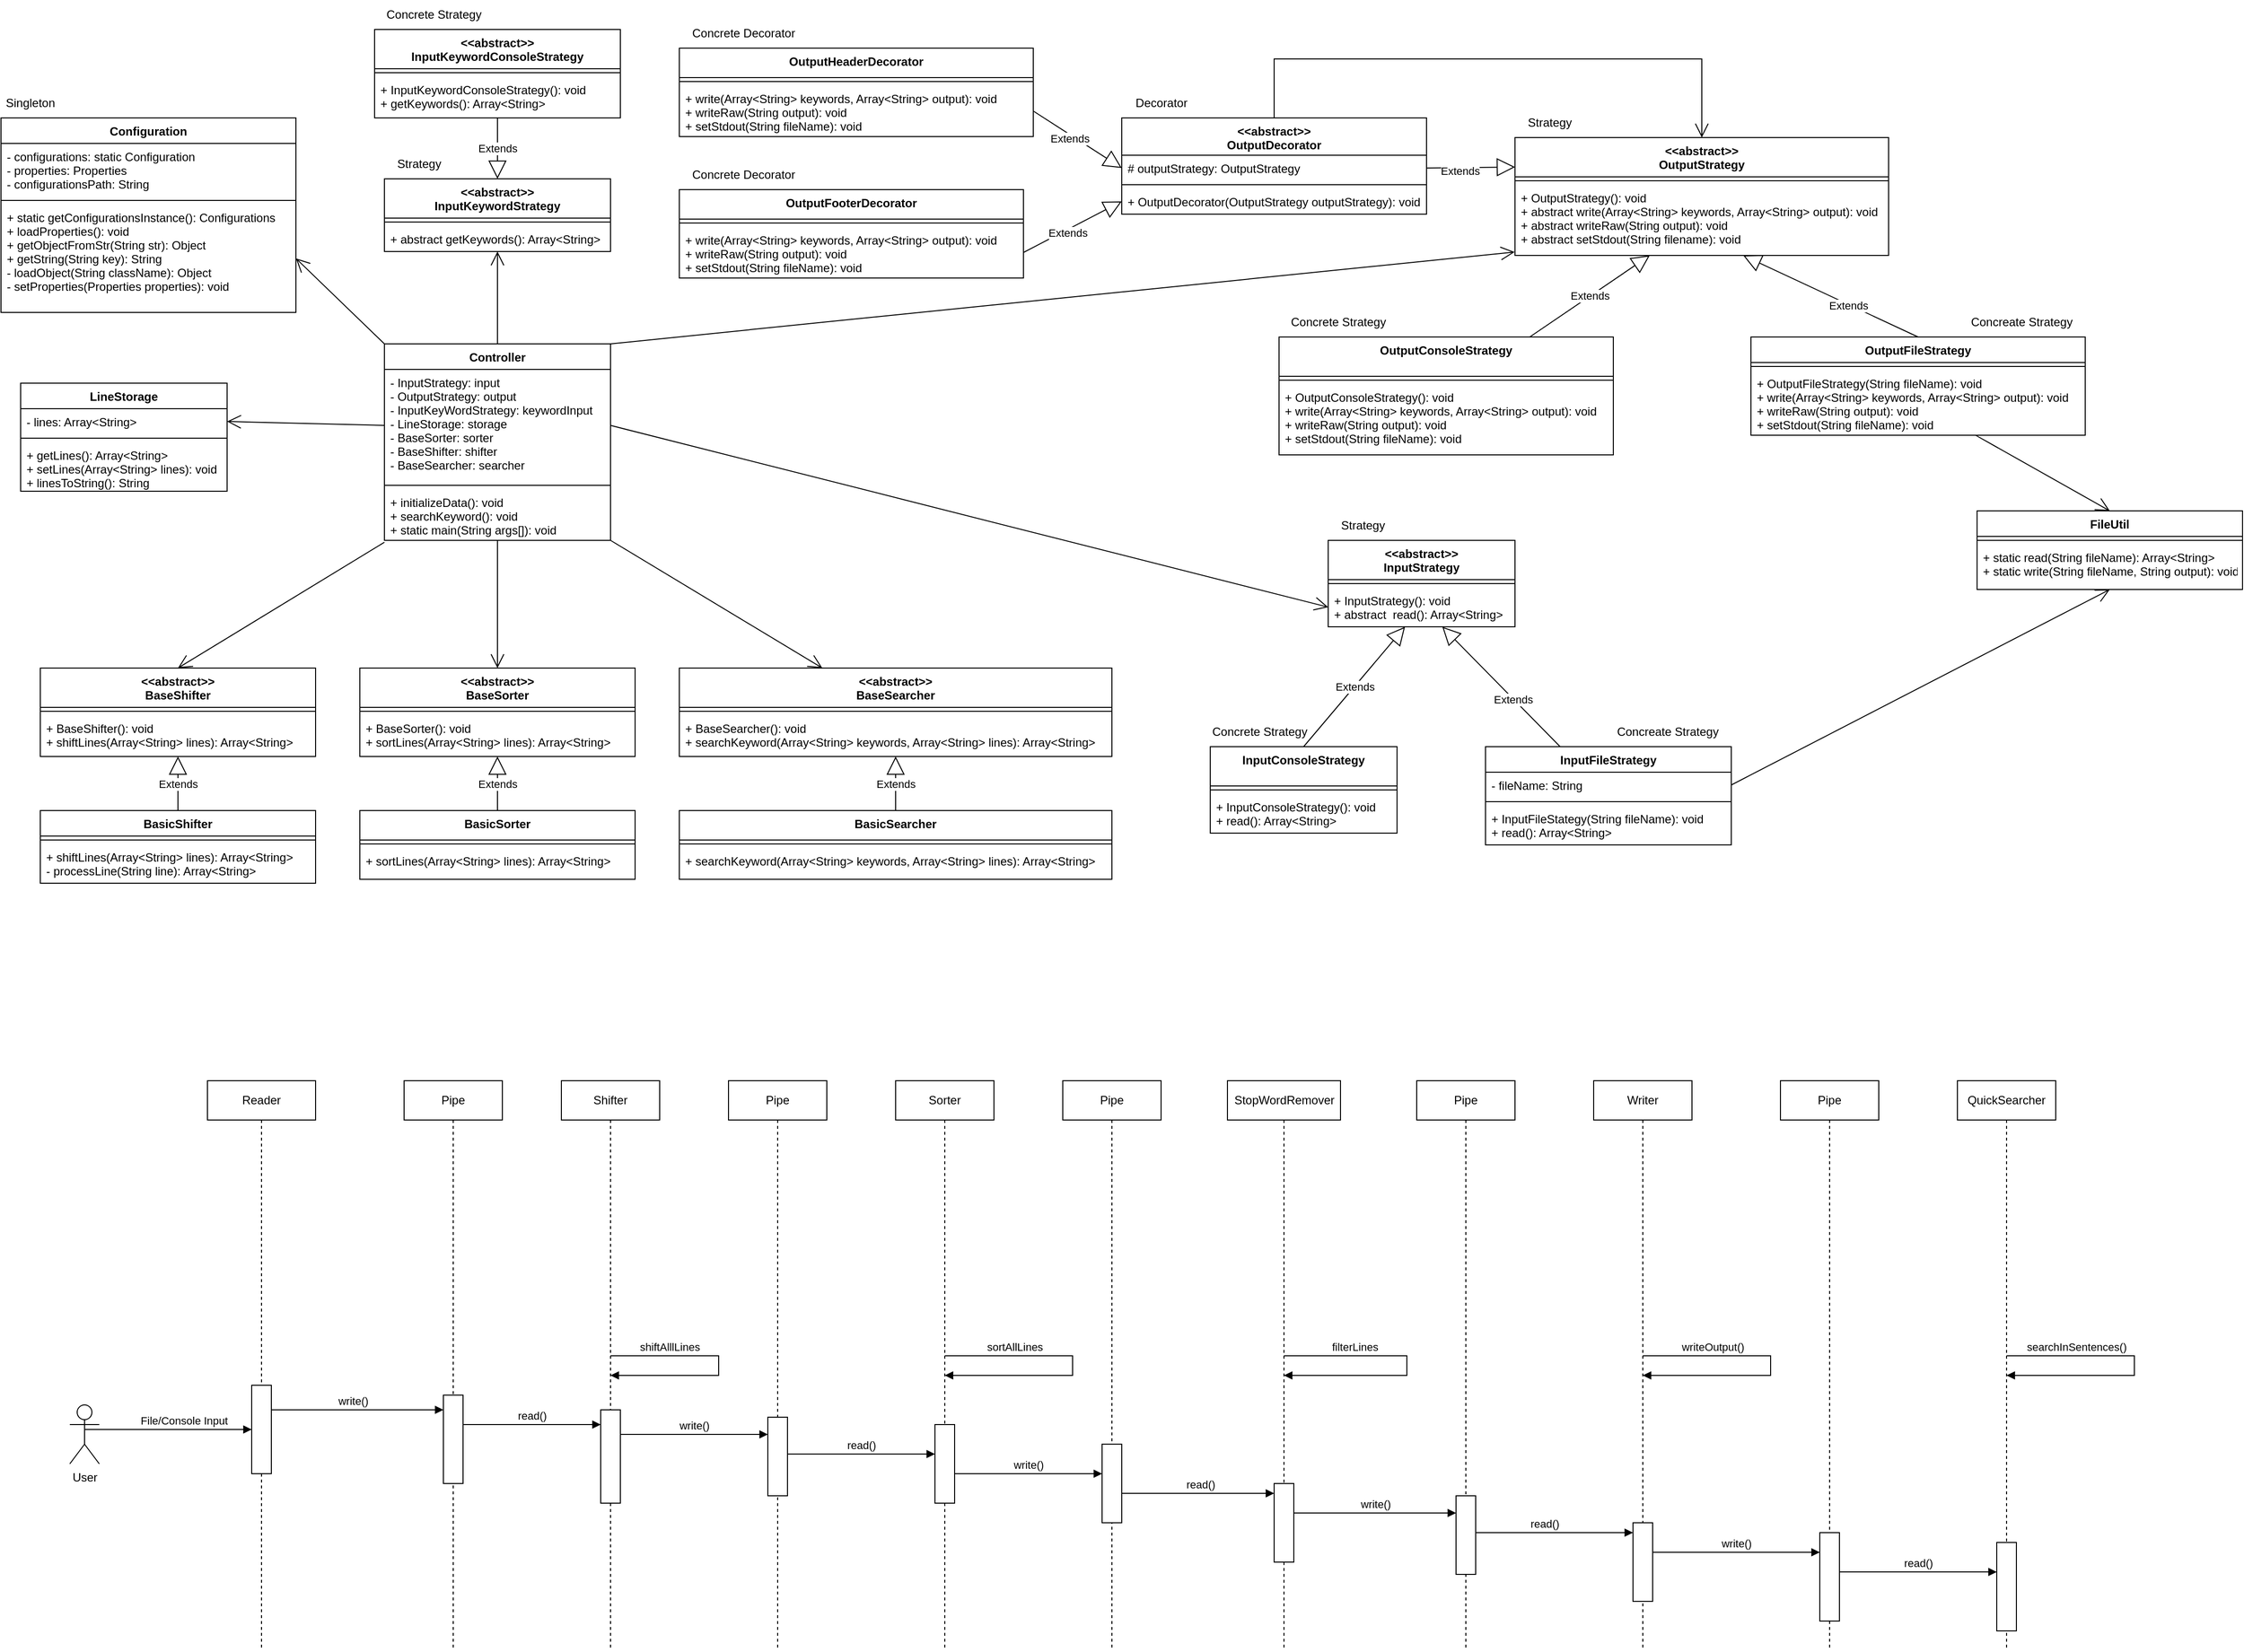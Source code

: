 <mxfile version="20.8.20" type="github">
  <diagram name="Page-1" id="M1N77A8SEbwR25gpDlti">
    <mxGraphModel dx="1434" dy="1879" grid="1" gridSize="10" guides="1" tooltips="1" connect="1" arrows="1" fold="1" page="1" pageScale="1" pageWidth="850" pageHeight="1100" math="0" shadow="0">
      <root>
        <mxCell id="0" />
        <mxCell id="1" parent="0" />
        <mxCell id="Gpwyclo6pSOTD7JVawwi-1" value="Controller" style="swimlane;fontStyle=1;align=center;verticalAlign=top;childLayout=stackLayout;horizontal=1;startSize=26;horizontalStack=0;resizeParent=1;resizeParentMax=0;resizeLast=0;collapsible=1;marginBottom=0;" parent="1" vertex="1">
          <mxGeometry x="430" y="320" width="230" height="200" as="geometry" />
        </mxCell>
        <mxCell id="Gpwyclo6pSOTD7JVawwi-2" value="- InputStrategy: input&#xa;- OutputStrategy: output&#xa;- InputKeyWordStrategy: keywordInput&#xa;- LineStorage: storage&#xa;- BaseSorter: sorter&#xa;- BaseShifter: shifter&#xa;- BaseSearcher: searcher&#xa;" style="text;strokeColor=none;fillColor=none;align=left;verticalAlign=top;spacingLeft=4;spacingRight=4;overflow=hidden;rotatable=0;points=[[0,0.5],[1,0.5]];portConstraint=eastwest;" parent="Gpwyclo6pSOTD7JVawwi-1" vertex="1">
          <mxGeometry y="26" width="230" height="114" as="geometry" />
        </mxCell>
        <mxCell id="Gpwyclo6pSOTD7JVawwi-3" value="" style="line;strokeWidth=1;fillColor=none;align=left;verticalAlign=middle;spacingTop=-1;spacingLeft=3;spacingRight=3;rotatable=0;labelPosition=right;points=[];portConstraint=eastwest;strokeColor=inherit;" parent="Gpwyclo6pSOTD7JVawwi-1" vertex="1">
          <mxGeometry y="140" width="230" height="8" as="geometry" />
        </mxCell>
        <mxCell id="Gpwyclo6pSOTD7JVawwi-4" value="+ initializeData(): void&#xa;+ searchKeyword(): void&#xa;+ static main(String args[]): void" style="text;strokeColor=none;fillColor=none;align=left;verticalAlign=top;spacingLeft=4;spacingRight=4;overflow=hidden;rotatable=0;points=[[0,0.5],[1,0.5]];portConstraint=eastwest;" parent="Gpwyclo6pSOTD7JVawwi-1" vertex="1">
          <mxGeometry y="148" width="230" height="52" as="geometry" />
        </mxCell>
        <mxCell id="Gpwyclo6pSOTD7JVawwi-9" value="&lt;&lt;abstract&gt;&gt;&#xa;BaseShifter" style="swimlane;fontStyle=1;align=center;verticalAlign=top;childLayout=stackLayout;horizontal=1;startSize=40;horizontalStack=0;resizeParent=1;resizeParentMax=0;resizeLast=0;collapsible=1;marginBottom=0;" parent="1" vertex="1">
          <mxGeometry x="80" y="650" width="280" height="90" as="geometry" />
        </mxCell>
        <mxCell id="Gpwyclo6pSOTD7JVawwi-11" value="" style="line;strokeWidth=1;fillColor=none;align=left;verticalAlign=middle;spacingTop=-1;spacingLeft=3;spacingRight=3;rotatable=0;labelPosition=right;points=[];portConstraint=eastwest;strokeColor=inherit;" parent="Gpwyclo6pSOTD7JVawwi-9" vertex="1">
          <mxGeometry y="40" width="280" height="8" as="geometry" />
        </mxCell>
        <mxCell id="Gpwyclo6pSOTD7JVawwi-12" value="+ BaseShifter(): void&#xa;+ shiftLines(Array&lt;String&gt; lines): Array&lt;String&gt;&#xa;" style="text;strokeColor=none;fillColor=none;align=left;verticalAlign=top;spacingLeft=4;spacingRight=4;overflow=hidden;rotatable=0;points=[[0,0.5],[1,0.5]];portConstraint=eastwest;" parent="Gpwyclo6pSOTD7JVawwi-9" vertex="1">
          <mxGeometry y="48" width="280" height="42" as="geometry" />
        </mxCell>
        <mxCell id="Gpwyclo6pSOTD7JVawwi-13" value="BasicShifter" style="swimlane;fontStyle=1;align=center;verticalAlign=top;childLayout=stackLayout;horizontal=1;startSize=26;horizontalStack=0;resizeParent=1;resizeParentMax=0;resizeLast=0;collapsible=1;marginBottom=0;" parent="1" vertex="1">
          <mxGeometry x="80" y="795" width="280" height="74" as="geometry" />
        </mxCell>
        <mxCell id="Gpwyclo6pSOTD7JVawwi-15" value="" style="line;strokeWidth=1;fillColor=none;align=left;verticalAlign=middle;spacingTop=-1;spacingLeft=3;spacingRight=3;rotatable=0;labelPosition=right;points=[];portConstraint=eastwest;strokeColor=inherit;" parent="Gpwyclo6pSOTD7JVawwi-13" vertex="1">
          <mxGeometry y="26" width="280" height="8" as="geometry" />
        </mxCell>
        <mxCell id="Gpwyclo6pSOTD7JVawwi-16" value="+ shiftLines(Array&lt;String&gt; lines): Array&lt;String&gt;&#xa;- processLine(String line): Array&lt;String&gt;&#xa;" style="text;strokeColor=none;fillColor=none;align=left;verticalAlign=top;spacingLeft=4;spacingRight=4;overflow=hidden;rotatable=0;points=[[0,0.5],[1,0.5]];portConstraint=eastwest;" parent="Gpwyclo6pSOTD7JVawwi-13" vertex="1">
          <mxGeometry y="34" width="280" height="40" as="geometry" />
        </mxCell>
        <mxCell id="VLI7Did6MFZ0le4wz7cy-1" value="&lt;&lt;abstract&gt;&gt;&#xa;BaseSorter" style="swimlane;fontStyle=1;align=center;verticalAlign=top;childLayout=stackLayout;horizontal=1;startSize=40;horizontalStack=0;resizeParent=1;resizeParentMax=0;resizeLast=0;collapsible=1;marginBottom=0;" parent="1" vertex="1">
          <mxGeometry x="405" y="650" width="280" height="90" as="geometry" />
        </mxCell>
        <mxCell id="VLI7Did6MFZ0le4wz7cy-2" value="" style="line;strokeWidth=1;fillColor=none;align=left;verticalAlign=middle;spacingTop=-1;spacingLeft=3;spacingRight=3;rotatable=0;labelPosition=right;points=[];portConstraint=eastwest;strokeColor=inherit;" parent="VLI7Did6MFZ0le4wz7cy-1" vertex="1">
          <mxGeometry y="40" width="280" height="8" as="geometry" />
        </mxCell>
        <mxCell id="VLI7Did6MFZ0le4wz7cy-3" value="+ BaseSorter(): void&#xa;+ sortLines(Array&lt;String&gt; lines): Array&lt;String&gt;&#xa;" style="text;strokeColor=none;fillColor=none;align=left;verticalAlign=top;spacingLeft=4;spacingRight=4;overflow=hidden;rotatable=0;points=[[0,0.5],[1,0.5]];portConstraint=eastwest;" parent="VLI7Did6MFZ0le4wz7cy-1" vertex="1">
          <mxGeometry y="48" width="280" height="42" as="geometry" />
        </mxCell>
        <mxCell id="VLI7Did6MFZ0le4wz7cy-4" value="BasicSorter" style="swimlane;fontStyle=1;align=center;verticalAlign=top;childLayout=stackLayout;horizontal=1;startSize=30;horizontalStack=0;resizeParent=1;resizeParentMax=0;resizeLast=0;collapsible=1;marginBottom=0;" parent="1" vertex="1">
          <mxGeometry x="405" y="795" width="280" height="70" as="geometry" />
        </mxCell>
        <mxCell id="VLI7Did6MFZ0le4wz7cy-5" value="" style="line;strokeWidth=1;fillColor=none;align=left;verticalAlign=middle;spacingTop=-1;spacingLeft=3;spacingRight=3;rotatable=0;labelPosition=right;points=[];portConstraint=eastwest;strokeColor=inherit;" parent="VLI7Did6MFZ0le4wz7cy-4" vertex="1">
          <mxGeometry y="30" width="280" height="8" as="geometry" />
        </mxCell>
        <mxCell id="VLI7Did6MFZ0le4wz7cy-6" value="+ sortLines(Array&lt;String&gt; lines): Array&lt;String&gt;&#xa;" style="text;strokeColor=none;fillColor=none;align=left;verticalAlign=top;spacingLeft=4;spacingRight=4;overflow=hidden;rotatable=0;points=[[0,0.5],[1,0.5]];portConstraint=eastwest;" parent="VLI7Did6MFZ0le4wz7cy-4" vertex="1">
          <mxGeometry y="38" width="280" height="32" as="geometry" />
        </mxCell>
        <mxCell id="VLI7Did6MFZ0le4wz7cy-7" value="&lt;&lt;abstract&gt;&gt;&#xa;BaseSearcher" style="swimlane;fontStyle=1;align=center;verticalAlign=top;childLayout=stackLayout;horizontal=1;startSize=40;horizontalStack=0;resizeParent=1;resizeParentMax=0;resizeLast=0;collapsible=1;marginBottom=0;" parent="1" vertex="1">
          <mxGeometry x="730" y="650" width="440" height="90" as="geometry" />
        </mxCell>
        <mxCell id="VLI7Did6MFZ0le4wz7cy-8" value="" style="line;strokeWidth=1;fillColor=none;align=left;verticalAlign=middle;spacingTop=-1;spacingLeft=3;spacingRight=3;rotatable=0;labelPosition=right;points=[];portConstraint=eastwest;strokeColor=inherit;" parent="VLI7Did6MFZ0le4wz7cy-7" vertex="1">
          <mxGeometry y="40" width="440" height="8" as="geometry" />
        </mxCell>
        <mxCell id="VLI7Did6MFZ0le4wz7cy-9" value="+ BaseSearcher(): void&#xa;+ searchKeyword(Array&lt;String&gt; keywords, Array&lt;String&gt; lines): Array&lt;String&gt;&#xa;" style="text;strokeColor=none;fillColor=none;align=left;verticalAlign=top;spacingLeft=4;spacingRight=4;overflow=hidden;rotatable=0;points=[[0,0.5],[1,0.5]];portConstraint=eastwest;" parent="VLI7Did6MFZ0le4wz7cy-7" vertex="1">
          <mxGeometry y="48" width="440" height="42" as="geometry" />
        </mxCell>
        <mxCell id="VLI7Did6MFZ0le4wz7cy-10" value="BasicSearcher" style="swimlane;fontStyle=1;align=center;verticalAlign=top;childLayout=stackLayout;horizontal=1;startSize=30;horizontalStack=0;resizeParent=1;resizeParentMax=0;resizeLast=0;collapsible=1;marginBottom=0;" parent="1" vertex="1">
          <mxGeometry x="730" y="795" width="440" height="70" as="geometry" />
        </mxCell>
        <mxCell id="VLI7Did6MFZ0le4wz7cy-11" value="" style="line;strokeWidth=1;fillColor=none;align=left;verticalAlign=middle;spacingTop=-1;spacingLeft=3;spacingRight=3;rotatable=0;labelPosition=right;points=[];portConstraint=eastwest;strokeColor=inherit;" parent="VLI7Did6MFZ0le4wz7cy-10" vertex="1">
          <mxGeometry y="30" width="440" height="8" as="geometry" />
        </mxCell>
        <mxCell id="VLI7Did6MFZ0le4wz7cy-12" value="+ searchKeyword(Array&lt;String&gt; keywords, Array&lt;String&gt; lines): Array&lt;String&gt;&#xa;" style="text;strokeColor=none;fillColor=none;align=left;verticalAlign=top;spacingLeft=4;spacingRight=4;overflow=hidden;rotatable=0;points=[[0,0.5],[1,0.5]];portConstraint=eastwest;" parent="VLI7Did6MFZ0le4wz7cy-10" vertex="1">
          <mxGeometry y="38" width="440" height="32" as="geometry" />
        </mxCell>
        <mxCell id="VLI7Did6MFZ0le4wz7cy-13" value="" style="endArrow=open;endFill=1;endSize=12;html=1;rounded=0;exitX=0;exitY=1.038;exitDx=0;exitDy=0;entryX=0.5;entryY=0;entryDx=0;entryDy=0;exitPerimeter=0;" parent="1" source="Gpwyclo6pSOTD7JVawwi-4" target="Gpwyclo6pSOTD7JVawwi-9" edge="1">
          <mxGeometry width="160" relative="1" as="geometry">
            <mxPoint x="610" y="470" as="sourcePoint" />
            <mxPoint x="770" y="470" as="targetPoint" />
          </mxGeometry>
        </mxCell>
        <mxCell id="VLI7Did6MFZ0le4wz7cy-14" value="" style="endArrow=open;endFill=1;endSize=12;html=1;rounded=0;exitX=0.5;exitY=1;exitDx=0;exitDy=0;" parent="1" source="Gpwyclo6pSOTD7JVawwi-1" target="VLI7Did6MFZ0le4wz7cy-1" edge="1">
          <mxGeometry width="160" relative="1" as="geometry">
            <mxPoint x="440" y="416.988" as="sourcePoint" />
            <mxPoint x="200" y="515" as="targetPoint" />
          </mxGeometry>
        </mxCell>
        <mxCell id="VLI7Did6MFZ0le4wz7cy-15" value="" style="endArrow=open;endFill=1;endSize=12;html=1;rounded=0;exitX=1;exitY=1;exitDx=0;exitDy=0;" parent="1" source="Gpwyclo6pSOTD7JVawwi-1" target="VLI7Did6MFZ0le4wz7cy-7" edge="1">
          <mxGeometry width="160" relative="1" as="geometry">
            <mxPoint x="450" y="426.988" as="sourcePoint" />
            <mxPoint x="210" y="525" as="targetPoint" />
          </mxGeometry>
        </mxCell>
        <mxCell id="VLI7Did6MFZ0le4wz7cy-16" value="&lt;&lt;abstract&gt;&gt;&#xa;InputStrategy" style="swimlane;fontStyle=1;align=center;verticalAlign=top;childLayout=stackLayout;horizontal=1;startSize=40;horizontalStack=0;resizeParent=1;resizeParentMax=0;resizeLast=0;collapsible=1;marginBottom=0;" parent="1" vertex="1">
          <mxGeometry x="1390" y="520" width="190" height="88" as="geometry" />
        </mxCell>
        <mxCell id="VLI7Did6MFZ0le4wz7cy-18" value="" style="line;strokeWidth=1;fillColor=none;align=left;verticalAlign=middle;spacingTop=-1;spacingLeft=3;spacingRight=3;rotatable=0;labelPosition=right;points=[];portConstraint=eastwest;strokeColor=inherit;" parent="VLI7Did6MFZ0le4wz7cy-16" vertex="1">
          <mxGeometry y="40" width="190" height="8" as="geometry" />
        </mxCell>
        <mxCell id="VLI7Did6MFZ0le4wz7cy-19" value="+ InputStrategy(): void&#xa;+ abstract  read(): Array&lt;String&gt;&#xa;" style="text;strokeColor=none;fillColor=none;align=left;verticalAlign=top;spacingLeft=4;spacingRight=4;overflow=hidden;rotatable=0;points=[[0,0.5],[1,0.5]];portConstraint=eastwest;" parent="VLI7Did6MFZ0le4wz7cy-16" vertex="1">
          <mxGeometry y="48" width="190" height="40" as="geometry" />
        </mxCell>
        <mxCell id="VLI7Did6MFZ0le4wz7cy-20" value="Strategy" style="text;html=1;align=center;verticalAlign=middle;resizable=0;points=[];autosize=1;strokeColor=none;fillColor=none;" parent="1" vertex="1">
          <mxGeometry x="1390" y="490" width="70" height="30" as="geometry" />
        </mxCell>
        <mxCell id="VLI7Did6MFZ0le4wz7cy-25" value="InputFileStrategy" style="swimlane;fontStyle=1;align=center;verticalAlign=top;childLayout=stackLayout;horizontal=1;startSize=26;horizontalStack=0;resizeParent=1;resizeParentMax=0;resizeLast=0;collapsible=1;marginBottom=0;" parent="1" vertex="1">
          <mxGeometry x="1550" y="730" width="250" height="100" as="geometry" />
        </mxCell>
        <mxCell id="VLI7Did6MFZ0le4wz7cy-26" value="- fileName: String" style="text;strokeColor=none;fillColor=none;align=left;verticalAlign=top;spacingLeft=4;spacingRight=4;overflow=hidden;rotatable=0;points=[[0,0.5],[1,0.5]];portConstraint=eastwest;" parent="VLI7Did6MFZ0le4wz7cy-25" vertex="1">
          <mxGeometry y="26" width="250" height="26" as="geometry" />
        </mxCell>
        <mxCell id="VLI7Did6MFZ0le4wz7cy-27" value="" style="line;strokeWidth=1;fillColor=none;align=left;verticalAlign=middle;spacingTop=-1;spacingLeft=3;spacingRight=3;rotatable=0;labelPosition=right;points=[];portConstraint=eastwest;strokeColor=inherit;" parent="VLI7Did6MFZ0le4wz7cy-25" vertex="1">
          <mxGeometry y="52" width="250" height="8" as="geometry" />
        </mxCell>
        <mxCell id="VLI7Did6MFZ0le4wz7cy-28" value="+ InputFileStategy(String fileName): void&#xa;+ read(): Array&lt;String&gt;" style="text;strokeColor=none;fillColor=none;align=left;verticalAlign=top;spacingLeft=4;spacingRight=4;overflow=hidden;rotatable=0;points=[[0,0.5],[1,0.5]];portConstraint=eastwest;" parent="VLI7Did6MFZ0le4wz7cy-25" vertex="1">
          <mxGeometry y="60" width="250" height="40" as="geometry" />
        </mxCell>
        <mxCell id="VLI7Did6MFZ0le4wz7cy-29" value="Concreate Strategy" style="text;html=1;align=center;verticalAlign=middle;resizable=0;points=[];autosize=1;strokeColor=none;fillColor=none;" parent="1" vertex="1">
          <mxGeometry x="1670" y="700" width="130" height="30" as="geometry" />
        </mxCell>
        <mxCell id="VLI7Did6MFZ0le4wz7cy-31" value="InputConsoleStrategy" style="swimlane;fontStyle=1;align=center;verticalAlign=top;childLayout=stackLayout;horizontal=1;startSize=40;horizontalStack=0;resizeParent=1;resizeParentMax=0;resizeLast=0;collapsible=1;marginBottom=0;" parent="1" vertex="1">
          <mxGeometry x="1270" y="730" width="190" height="88" as="geometry" />
        </mxCell>
        <mxCell id="VLI7Did6MFZ0le4wz7cy-32" value="" style="line;strokeWidth=1;fillColor=none;align=left;verticalAlign=middle;spacingTop=-1;spacingLeft=3;spacingRight=3;rotatable=0;labelPosition=right;points=[];portConstraint=eastwest;strokeColor=inherit;" parent="VLI7Did6MFZ0le4wz7cy-31" vertex="1">
          <mxGeometry y="40" width="190" height="8" as="geometry" />
        </mxCell>
        <mxCell id="VLI7Did6MFZ0le4wz7cy-33" value="+ InputConsoleStrategy(): void&#xa;+ read(): Array&lt;String&gt;&#xa;" style="text;strokeColor=none;fillColor=none;align=left;verticalAlign=top;spacingLeft=4;spacingRight=4;overflow=hidden;rotatable=0;points=[[0,0.5],[1,0.5]];portConstraint=eastwest;" parent="VLI7Did6MFZ0le4wz7cy-31" vertex="1">
          <mxGeometry y="48" width="190" height="40" as="geometry" />
        </mxCell>
        <mxCell id="VLI7Did6MFZ0le4wz7cy-34" value="Concrete Strategy" style="text;html=1;align=center;verticalAlign=middle;resizable=0;points=[];autosize=1;strokeColor=none;fillColor=none;" parent="1" vertex="1">
          <mxGeometry x="1260" y="700" width="120" height="30" as="geometry" />
        </mxCell>
        <mxCell id="VLI7Did6MFZ0le4wz7cy-35" value="Extends" style="endArrow=block;endSize=16;endFill=0;html=1;rounded=0;exitX=0.5;exitY=0;exitDx=0;exitDy=0;" parent="1" source="VLI7Did6MFZ0le4wz7cy-31" target="VLI7Did6MFZ0le4wz7cy-19" edge="1">
          <mxGeometry width="160" relative="1" as="geometry">
            <mxPoint x="1080" y="626" as="sourcePoint" />
            <mxPoint x="1240" y="626" as="targetPoint" />
          </mxGeometry>
        </mxCell>
        <mxCell id="VLI7Did6MFZ0le4wz7cy-36" value="Extends" style="endArrow=block;endSize=16;endFill=0;html=1;rounded=0;entryX=0.611;entryY=1;entryDx=0;entryDy=0;entryPerimeter=0;" parent="1" source="VLI7Did6MFZ0le4wz7cy-25" target="VLI7Did6MFZ0le4wz7cy-19" edge="1">
          <mxGeometry x="-0.206" y="1" width="160" relative="1" as="geometry">
            <mxPoint x="1402.5" y="602" as="sourcePoint" />
            <mxPoint x="1490" y="526" as="targetPoint" />
            <mxPoint as="offset" />
          </mxGeometry>
        </mxCell>
        <mxCell id="VLI7Did6MFZ0le4wz7cy-37" value="&lt;&lt;abstract&gt;&gt;&#xa;OutputStrategy&#xa;" style="swimlane;fontStyle=1;align=center;verticalAlign=top;childLayout=stackLayout;horizontal=1;startSize=40;horizontalStack=0;resizeParent=1;resizeParentMax=0;resizeLast=0;collapsible=1;marginBottom=0;" parent="1" vertex="1">
          <mxGeometry x="1580" y="110" width="380" height="120" as="geometry" />
        </mxCell>
        <mxCell id="VLI7Did6MFZ0le4wz7cy-38" value="" style="line;strokeWidth=1;fillColor=none;align=left;verticalAlign=middle;spacingTop=-1;spacingLeft=3;spacingRight=3;rotatable=0;labelPosition=right;points=[];portConstraint=eastwest;strokeColor=inherit;" parent="VLI7Did6MFZ0le4wz7cy-37" vertex="1">
          <mxGeometry y="40" width="380" height="8" as="geometry" />
        </mxCell>
        <mxCell id="VLI7Did6MFZ0le4wz7cy-39" value="+ OutputStrategy(): void&#xa;+ abstract write(Array&lt;String&gt; keywords, Array&lt;String&gt; output): void&#xa;+ abstract writeRaw(String output): void&#xa;+ abstract setStdout(String filename): void" style="text;strokeColor=none;fillColor=none;align=left;verticalAlign=top;spacingLeft=4;spacingRight=4;overflow=hidden;rotatable=0;points=[[0,0.5],[1,0.5]];portConstraint=eastwest;" parent="VLI7Did6MFZ0le4wz7cy-37" vertex="1">
          <mxGeometry y="48" width="380" height="72" as="geometry" />
        </mxCell>
        <mxCell id="VLI7Did6MFZ0le4wz7cy-40" value="Strategy" style="text;html=1;align=center;verticalAlign=middle;resizable=0;points=[];autosize=1;strokeColor=none;fillColor=none;" parent="1" vertex="1">
          <mxGeometry x="1580" y="80" width="70" height="30" as="geometry" />
        </mxCell>
        <mxCell id="VLI7Did6MFZ0le4wz7cy-41" value="OutputFileStrategy" style="swimlane;fontStyle=1;align=center;verticalAlign=top;childLayout=stackLayout;horizontal=1;startSize=26;horizontalStack=0;resizeParent=1;resizeParentMax=0;resizeLast=0;collapsible=1;marginBottom=0;" parent="1" vertex="1">
          <mxGeometry x="1820" y="313" width="340" height="100" as="geometry" />
        </mxCell>
        <mxCell id="VLI7Did6MFZ0le4wz7cy-43" value="" style="line;strokeWidth=1;fillColor=none;align=left;verticalAlign=middle;spacingTop=-1;spacingLeft=3;spacingRight=3;rotatable=0;labelPosition=right;points=[];portConstraint=eastwest;strokeColor=inherit;" parent="VLI7Did6MFZ0le4wz7cy-41" vertex="1">
          <mxGeometry y="26" width="340" height="8" as="geometry" />
        </mxCell>
        <mxCell id="VLI7Did6MFZ0le4wz7cy-44" value="+ OutputFileStrategy(String fileName): void&#xa;+ write(Array&lt;String&gt; keywords, Array&lt;String&gt; output): void&#xa;+ writeRaw(String output): void&#xa;+ setStdout(String fileName): void" style="text;strokeColor=none;fillColor=none;align=left;verticalAlign=top;spacingLeft=4;spacingRight=4;overflow=hidden;rotatable=0;points=[[0,0.5],[1,0.5]];portConstraint=eastwest;" parent="VLI7Did6MFZ0le4wz7cy-41" vertex="1">
          <mxGeometry y="34" width="340" height="66" as="geometry" />
        </mxCell>
        <mxCell id="VLI7Did6MFZ0le4wz7cy-45" value="Concreate Strategy" style="text;html=1;align=center;verticalAlign=middle;resizable=0;points=[];autosize=1;strokeColor=none;fillColor=none;" parent="1" vertex="1">
          <mxGeometry x="2030" y="283" width="130" height="30" as="geometry" />
        </mxCell>
        <mxCell id="VLI7Did6MFZ0le4wz7cy-46" value="OutputConsoleStrategy" style="swimlane;fontStyle=1;align=center;verticalAlign=top;childLayout=stackLayout;horizontal=1;startSize=40;horizontalStack=0;resizeParent=1;resizeParentMax=0;resizeLast=0;collapsible=1;marginBottom=0;" parent="1" vertex="1">
          <mxGeometry x="1340" y="313" width="340" height="120" as="geometry" />
        </mxCell>
        <mxCell id="VLI7Did6MFZ0le4wz7cy-47" value="" style="line;strokeWidth=1;fillColor=none;align=left;verticalAlign=middle;spacingTop=-1;spacingLeft=3;spacingRight=3;rotatable=0;labelPosition=right;points=[];portConstraint=eastwest;strokeColor=inherit;" parent="VLI7Did6MFZ0le4wz7cy-46" vertex="1">
          <mxGeometry y="40" width="340" height="8" as="geometry" />
        </mxCell>
        <mxCell id="VLI7Did6MFZ0le4wz7cy-48" value="+ OutputConsoleStrategy(): void&#xa;+ write(Array&lt;String&gt; keywords, Array&lt;String&gt; output): void&#xa;+ writeRaw(String output): void&#xa;+ setStdout(String fileName): void&#xa;" style="text;strokeColor=none;fillColor=none;align=left;verticalAlign=top;spacingLeft=4;spacingRight=4;overflow=hidden;rotatable=0;points=[[0,0.5],[1,0.5]];portConstraint=eastwest;" parent="VLI7Did6MFZ0le4wz7cy-46" vertex="1">
          <mxGeometry y="48" width="340" height="72" as="geometry" />
        </mxCell>
        <mxCell id="VLI7Did6MFZ0le4wz7cy-49" value="Concrete Strategy" style="text;html=1;align=center;verticalAlign=middle;resizable=0;points=[];autosize=1;strokeColor=none;fillColor=none;" parent="1" vertex="1">
          <mxGeometry x="1340" y="283" width="120" height="30" as="geometry" />
        </mxCell>
        <mxCell id="VLI7Did6MFZ0le4wz7cy-50" value="Extends" style="endArrow=block;endSize=16;endFill=0;html=1;rounded=0;exitX=0.75;exitY=0;exitDx=0;exitDy=0;" parent="1" source="VLI7Did6MFZ0le4wz7cy-46" target="VLI7Did6MFZ0le4wz7cy-39" edge="1">
          <mxGeometry width="160" relative="1" as="geometry">
            <mxPoint x="1090" y="300" as="sourcePoint" />
            <mxPoint x="1250" y="300" as="targetPoint" />
          </mxGeometry>
        </mxCell>
        <mxCell id="VLI7Did6MFZ0le4wz7cy-51" value="Extends" style="endArrow=block;endSize=16;endFill=0;html=1;rounded=0;entryX=0.611;entryY=1;entryDx=0;entryDy=0;entryPerimeter=0;exitX=0.5;exitY=0;exitDx=0;exitDy=0;" parent="1" source="VLI7Did6MFZ0le4wz7cy-41" target="VLI7Did6MFZ0le4wz7cy-39" edge="1">
          <mxGeometry x="-0.206" y="1" width="160" relative="1" as="geometry">
            <mxPoint x="1412.5" y="276" as="sourcePoint" />
            <mxPoint x="1500" y="200" as="targetPoint" />
            <mxPoint as="offset" />
          </mxGeometry>
        </mxCell>
        <mxCell id="VLI7Did6MFZ0le4wz7cy-52" value="FileUtil" style="swimlane;fontStyle=1;align=center;verticalAlign=top;childLayout=stackLayout;horizontal=1;startSize=26;horizontalStack=0;resizeParent=1;resizeParentMax=0;resizeLast=0;collapsible=1;marginBottom=0;" parent="1" vertex="1">
          <mxGeometry x="2050" y="490" width="270" height="80" as="geometry" />
        </mxCell>
        <mxCell id="VLI7Did6MFZ0le4wz7cy-54" value="" style="line;strokeWidth=1;fillColor=none;align=left;verticalAlign=middle;spacingTop=-1;spacingLeft=3;spacingRight=3;rotatable=0;labelPosition=right;points=[];portConstraint=eastwest;strokeColor=inherit;" parent="VLI7Did6MFZ0le4wz7cy-52" vertex="1">
          <mxGeometry y="26" width="270" height="8" as="geometry" />
        </mxCell>
        <mxCell id="VLI7Did6MFZ0le4wz7cy-55" value="+ static read(String fileName): Array&lt;String&gt;&#xa;+ static write(String fileName, String output): void&#xa;" style="text;strokeColor=none;fillColor=none;align=left;verticalAlign=top;spacingLeft=4;spacingRight=4;overflow=hidden;rotatable=0;points=[[0,0.5],[1,0.5]];portConstraint=eastwest;" parent="VLI7Did6MFZ0le4wz7cy-52" vertex="1">
          <mxGeometry y="34" width="270" height="46" as="geometry" />
        </mxCell>
        <mxCell id="VLI7Did6MFZ0le4wz7cy-56" value="" style="endArrow=open;endFill=1;endSize=12;html=1;rounded=0;exitX=1;exitY=0.5;exitDx=0;exitDy=0;entryX=0.5;entryY=1;entryDx=0;entryDy=0;" parent="1" source="VLI7Did6MFZ0le4wz7cy-26" target="VLI7Did6MFZ0le4wz7cy-52" edge="1">
          <mxGeometry width="160" relative="1" as="geometry">
            <mxPoint x="1370" y="440" as="sourcePoint" />
            <mxPoint x="1530" y="440" as="targetPoint" />
          </mxGeometry>
        </mxCell>
        <mxCell id="VLI7Did6MFZ0le4wz7cy-57" value="" style="endArrow=open;endFill=1;endSize=12;html=1;rounded=0;entryX=0.5;entryY=0;entryDx=0;entryDy=0;" parent="1" source="VLI7Did6MFZ0le4wz7cy-44" target="VLI7Did6MFZ0le4wz7cy-52" edge="1">
          <mxGeometry width="160" relative="1" as="geometry">
            <mxPoint x="1910" y="400" as="sourcePoint" />
            <mxPoint x="1891.828" y="530" as="targetPoint" />
          </mxGeometry>
        </mxCell>
        <mxCell id="VLI7Did6MFZ0le4wz7cy-58" value="LineStorage" style="swimlane;fontStyle=1;align=center;verticalAlign=top;childLayout=stackLayout;horizontal=1;startSize=26;horizontalStack=0;resizeParent=1;resizeParentMax=0;resizeLast=0;collapsible=1;marginBottom=0;" parent="1" vertex="1">
          <mxGeometry x="60" y="360" width="210" height="110" as="geometry" />
        </mxCell>
        <mxCell id="VLI7Did6MFZ0le4wz7cy-59" value="- lines: Array&lt;String&gt;" style="text;strokeColor=none;fillColor=none;align=left;verticalAlign=top;spacingLeft=4;spacingRight=4;overflow=hidden;rotatable=0;points=[[0,0.5],[1,0.5]];portConstraint=eastwest;" parent="VLI7Did6MFZ0le4wz7cy-58" vertex="1">
          <mxGeometry y="26" width="210" height="26" as="geometry" />
        </mxCell>
        <mxCell id="VLI7Did6MFZ0le4wz7cy-60" value="" style="line;strokeWidth=1;fillColor=none;align=left;verticalAlign=middle;spacingTop=-1;spacingLeft=3;spacingRight=3;rotatable=0;labelPosition=right;points=[];portConstraint=eastwest;strokeColor=inherit;" parent="VLI7Did6MFZ0le4wz7cy-58" vertex="1">
          <mxGeometry y="52" width="210" height="8" as="geometry" />
        </mxCell>
        <mxCell id="VLI7Did6MFZ0le4wz7cy-61" value="+ getLines(): Array&lt;String&gt;&#xa;+ setLines(Array&lt;String&gt; lines): void&#xa;+ linesToString(): String&#xa;" style="text;strokeColor=none;fillColor=none;align=left;verticalAlign=top;spacingLeft=4;spacingRight=4;overflow=hidden;rotatable=0;points=[[0,0.5],[1,0.5]];portConstraint=eastwest;" parent="VLI7Did6MFZ0le4wz7cy-58" vertex="1">
          <mxGeometry y="60" width="210" height="50" as="geometry" />
        </mxCell>
        <mxCell id="VLI7Did6MFZ0le4wz7cy-62" value="Configuration" style="swimlane;fontStyle=1;align=center;verticalAlign=top;childLayout=stackLayout;horizontal=1;startSize=26;horizontalStack=0;resizeParent=1;resizeParentMax=0;resizeLast=0;collapsible=1;marginBottom=0;" parent="1" vertex="1">
          <mxGeometry x="40" y="90" width="300" height="198" as="geometry" />
        </mxCell>
        <mxCell id="VLI7Did6MFZ0le4wz7cy-63" value="- configurations: static Configuration&#xa;- properties: Properties&#xa;- configurationsPath: String" style="text;strokeColor=none;fillColor=none;align=left;verticalAlign=top;spacingLeft=4;spacingRight=4;overflow=hidden;rotatable=0;points=[[0,0.5],[1,0.5]];portConstraint=eastwest;" parent="VLI7Did6MFZ0le4wz7cy-62" vertex="1">
          <mxGeometry y="26" width="300" height="54" as="geometry" />
        </mxCell>
        <mxCell id="VLI7Did6MFZ0le4wz7cy-64" value="" style="line;strokeWidth=1;fillColor=none;align=left;verticalAlign=middle;spacingTop=-1;spacingLeft=3;spacingRight=3;rotatable=0;labelPosition=right;points=[];portConstraint=eastwest;strokeColor=inherit;" parent="VLI7Did6MFZ0le4wz7cy-62" vertex="1">
          <mxGeometry y="80" width="300" height="8" as="geometry" />
        </mxCell>
        <mxCell id="VLI7Did6MFZ0le4wz7cy-65" value="+ static getConfigurationsInstance(): Configurations&#xa;+ loadProperties(): void&#xa;+ getObjectFromStr(String str): Object&#xa;+ getString(String key): String&#xa;- loadObject(String className): Object&#xa;- setProperties(Properties properties): void" style="text;strokeColor=none;fillColor=none;align=left;verticalAlign=top;spacingLeft=4;spacingRight=4;overflow=hidden;rotatable=0;points=[[0,0.5],[1,0.5]];portConstraint=eastwest;" parent="VLI7Did6MFZ0le4wz7cy-62" vertex="1">
          <mxGeometry y="88" width="300" height="110" as="geometry" />
        </mxCell>
        <mxCell id="VLI7Did6MFZ0le4wz7cy-66" value="" style="endArrow=open;endFill=1;endSize=12;html=1;rounded=0;exitX=0;exitY=0.5;exitDx=0;exitDy=0;entryX=1;entryY=0.5;entryDx=0;entryDy=0;" parent="1" source="Gpwyclo6pSOTD7JVawwi-2" target="VLI7Did6MFZ0le4wz7cy-59" edge="1">
          <mxGeometry width="160" relative="1" as="geometry">
            <mxPoint x="570" y="440" as="sourcePoint" />
            <mxPoint x="730" y="440" as="targetPoint" />
          </mxGeometry>
        </mxCell>
        <mxCell id="VLI7Did6MFZ0le4wz7cy-67" value="" style="endArrow=open;endFill=1;endSize=12;html=1;rounded=0;exitX=0;exitY=0;exitDx=0;exitDy=0;entryX=1;entryY=0.5;entryDx=0;entryDy=0;" parent="1" source="Gpwyclo6pSOTD7JVawwi-1" target="VLI7Did6MFZ0le4wz7cy-65" edge="1">
          <mxGeometry width="160" relative="1" as="geometry">
            <mxPoint x="570" y="440" as="sourcePoint" />
            <mxPoint x="730" y="440" as="targetPoint" />
          </mxGeometry>
        </mxCell>
        <mxCell id="VLI7Did6MFZ0le4wz7cy-68" value="&lt;&lt;abstract&gt;&gt;&#xa;OutputDecorator&#xa;" style="swimlane;fontStyle=1;align=center;verticalAlign=top;childLayout=stackLayout;horizontal=1;startSize=38;horizontalStack=0;resizeParent=1;resizeParentMax=0;resizeLast=0;collapsible=1;marginBottom=0;" parent="1" vertex="1">
          <mxGeometry x="1180" y="90" width="310" height="98" as="geometry" />
        </mxCell>
        <mxCell id="VLI7Did6MFZ0le4wz7cy-69" value="# outputStrategy: OutputStrategy" style="text;strokeColor=none;fillColor=none;align=left;verticalAlign=top;spacingLeft=4;spacingRight=4;overflow=hidden;rotatable=0;points=[[0,0.5],[1,0.5]];portConstraint=eastwest;" parent="VLI7Did6MFZ0le4wz7cy-68" vertex="1">
          <mxGeometry y="38" width="310" height="26" as="geometry" />
        </mxCell>
        <mxCell id="VLI7Did6MFZ0le4wz7cy-70" value="" style="line;strokeWidth=1;fillColor=none;align=left;verticalAlign=middle;spacingTop=-1;spacingLeft=3;spacingRight=3;rotatable=0;labelPosition=right;points=[];portConstraint=eastwest;strokeColor=inherit;" parent="VLI7Did6MFZ0le4wz7cy-68" vertex="1">
          <mxGeometry y="64" width="310" height="8" as="geometry" />
        </mxCell>
        <mxCell id="VLI7Did6MFZ0le4wz7cy-71" value="+ OutputDecorator(OutputStrategy outputStrategy): void" style="text;strokeColor=none;fillColor=none;align=left;verticalAlign=top;spacingLeft=4;spacingRight=4;overflow=hidden;rotatable=0;points=[[0,0.5],[1,0.5]];portConstraint=eastwest;" parent="VLI7Did6MFZ0le4wz7cy-68" vertex="1">
          <mxGeometry y="72" width="310" height="26" as="geometry" />
        </mxCell>
        <mxCell id="VLI7Did6MFZ0le4wz7cy-72" value="" style="endArrow=open;endFill=1;endSize=12;html=1;rounded=0;exitX=1;exitY=0.5;exitDx=0;exitDy=0;entryX=0;entryY=0.5;entryDx=0;entryDy=0;" parent="1" source="Gpwyclo6pSOTD7JVawwi-2" target="VLI7Did6MFZ0le4wz7cy-19" edge="1">
          <mxGeometry width="160" relative="1" as="geometry">
            <mxPoint x="950" y="320" as="sourcePoint" />
            <mxPoint x="1110" y="320" as="targetPoint" />
          </mxGeometry>
        </mxCell>
        <mxCell id="VLI7Did6MFZ0le4wz7cy-73" value="OutputHeaderDecorator&#xa;" style="swimlane;fontStyle=1;align=center;verticalAlign=top;childLayout=stackLayout;horizontal=1;startSize=30;horizontalStack=0;resizeParent=1;resizeParentMax=0;resizeLast=0;collapsible=1;marginBottom=0;" parent="1" vertex="1">
          <mxGeometry x="730" y="19" width="360" height="90" as="geometry" />
        </mxCell>
        <mxCell id="VLI7Did6MFZ0le4wz7cy-75" value="" style="line;strokeWidth=1;fillColor=none;align=left;verticalAlign=middle;spacingTop=-1;spacingLeft=3;spacingRight=3;rotatable=0;labelPosition=right;points=[];portConstraint=eastwest;strokeColor=inherit;" parent="VLI7Did6MFZ0le4wz7cy-73" vertex="1">
          <mxGeometry y="30" width="360" height="8" as="geometry" />
        </mxCell>
        <mxCell id="VLI7Did6MFZ0le4wz7cy-76" value="+ write(Array&lt;String&gt; keywords, Array&lt;String&gt; output): void&#xa;+ writeRaw(String output): void&#xa;+ setStdout(String fileName): void" style="text;strokeColor=none;fillColor=none;align=left;verticalAlign=top;spacingLeft=4;spacingRight=4;overflow=hidden;rotatable=0;points=[[0,0.5],[1,0.5]];portConstraint=eastwest;" parent="VLI7Did6MFZ0le4wz7cy-73" vertex="1">
          <mxGeometry y="38" width="360" height="52" as="geometry" />
        </mxCell>
        <mxCell id="VLI7Did6MFZ0le4wz7cy-77" value="OutputFooterDecorator&#xa;" style="swimlane;fontStyle=1;align=center;verticalAlign=top;childLayout=stackLayout;horizontal=1;startSize=30;horizontalStack=0;resizeParent=1;resizeParentMax=0;resizeLast=0;collapsible=1;marginBottom=0;" parent="1" vertex="1">
          <mxGeometry x="730" y="163" width="350" height="90" as="geometry" />
        </mxCell>
        <mxCell id="VLI7Did6MFZ0le4wz7cy-78" value="" style="line;strokeWidth=1;fillColor=none;align=left;verticalAlign=middle;spacingTop=-1;spacingLeft=3;spacingRight=3;rotatable=0;labelPosition=right;points=[];portConstraint=eastwest;strokeColor=inherit;" parent="VLI7Did6MFZ0le4wz7cy-77" vertex="1">
          <mxGeometry y="30" width="350" height="8" as="geometry" />
        </mxCell>
        <mxCell id="VLI7Did6MFZ0le4wz7cy-79" value="+ write(Array&lt;String&gt; keywords, Array&lt;String&gt; output): void&#xa;+ writeRaw(String output): void&#xa;+ setStdout(String fileName): void" style="text;strokeColor=none;fillColor=none;align=left;verticalAlign=top;spacingLeft=4;spacingRight=4;overflow=hidden;rotatable=0;points=[[0,0.5],[1,0.5]];portConstraint=eastwest;" parent="VLI7Did6MFZ0le4wz7cy-77" vertex="1">
          <mxGeometry y="38" width="350" height="52" as="geometry" />
        </mxCell>
        <mxCell id="VLI7Did6MFZ0le4wz7cy-80" value="Decorator" style="text;html=1;align=center;verticalAlign=middle;resizable=0;points=[];autosize=1;strokeColor=none;fillColor=none;" parent="1" vertex="1">
          <mxGeometry x="1180" y="60" width="80" height="30" as="geometry" />
        </mxCell>
        <mxCell id="VLI7Did6MFZ0le4wz7cy-81" value="Concrete Decorator" style="text;html=1;align=center;verticalAlign=middle;resizable=0;points=[];autosize=1;strokeColor=none;fillColor=none;" parent="1" vertex="1">
          <mxGeometry x="730" y="-11" width="130" height="30" as="geometry" />
        </mxCell>
        <mxCell id="VLI7Did6MFZ0le4wz7cy-82" value="Concrete Decorator" style="text;html=1;align=center;verticalAlign=middle;resizable=0;points=[];autosize=1;strokeColor=none;fillColor=none;" parent="1" vertex="1">
          <mxGeometry x="730" y="133" width="130" height="30" as="geometry" />
        </mxCell>
        <mxCell id="VLI7Did6MFZ0le4wz7cy-83" value="Extends" style="endArrow=block;endSize=16;endFill=0;html=1;rounded=0;exitX=1;exitY=0.5;exitDx=0;exitDy=0;entryX=0;entryY=0.5;entryDx=0;entryDy=0;" parent="1" source="VLI7Did6MFZ0le4wz7cy-79" target="VLI7Did6MFZ0le4wz7cy-71" edge="1">
          <mxGeometry x="-0.128" y="-3" width="160" relative="1" as="geometry">
            <mxPoint x="1090" y="293" as="sourcePoint" />
            <mxPoint x="1250" y="293" as="targetPoint" />
            <mxPoint as="offset" />
          </mxGeometry>
        </mxCell>
        <mxCell id="VLI7Did6MFZ0le4wz7cy-84" value="Extends" style="endArrow=block;endSize=16;endFill=0;html=1;rounded=0;exitX=1;exitY=0.5;exitDx=0;exitDy=0;entryX=0;entryY=0.5;entryDx=0;entryDy=0;" parent="1" source="VLI7Did6MFZ0le4wz7cy-76" target="VLI7Did6MFZ0le4wz7cy-69" edge="1">
          <mxGeometry x="-0.128" y="-3" width="160" relative="1" as="geometry">
            <mxPoint x="1100" y="189" as="sourcePoint" />
            <mxPoint x="1190" y="168" as="targetPoint" />
            <mxPoint as="offset" />
          </mxGeometry>
        </mxCell>
        <mxCell id="VLI7Did6MFZ0le4wz7cy-86" value="" style="endArrow=open;endFill=1;endSize=12;html=1;rounded=0;exitX=0.5;exitY=0;exitDx=0;exitDy=0;entryX=0.5;entryY=0;entryDx=0;entryDy=0;" parent="1" source="VLI7Did6MFZ0le4wz7cy-68" target="VLI7Did6MFZ0le4wz7cy-37" edge="1">
          <mxGeometry width="160" relative="1" as="geometry">
            <mxPoint x="920" y="320" as="sourcePoint" />
            <mxPoint x="1080" y="320" as="targetPoint" />
            <Array as="points">
              <mxPoint x="1335" y="30" />
              <mxPoint x="1770" y="30" />
            </Array>
          </mxGeometry>
        </mxCell>
        <mxCell id="VLI7Did6MFZ0le4wz7cy-87" value="Extends" style="endArrow=block;endSize=16;endFill=0;html=1;rounded=0;exitX=1;exitY=0.5;exitDx=0;exitDy=0;entryX=0;entryY=0.25;entryDx=0;entryDy=0;" parent="1" source="VLI7Did6MFZ0le4wz7cy-69" target="VLI7Did6MFZ0le4wz7cy-37" edge="1">
          <mxGeometry x="-0.249" y="-3" width="160" relative="1" as="geometry">
            <mxPoint x="920" y="320" as="sourcePoint" />
            <mxPoint x="1080" y="320" as="targetPoint" />
            <mxPoint as="offset" />
          </mxGeometry>
        </mxCell>
        <mxCell id="QM6pUvPDOiDHfxQ7AN9z-4" value="Singleton" style="text;html=1;strokeColor=none;fillColor=none;align=center;verticalAlign=middle;whiteSpace=wrap;rounded=0;" parent="1" vertex="1">
          <mxGeometry x="40" y="60" width="60" height="30" as="geometry" />
        </mxCell>
        <mxCell id="QM6pUvPDOiDHfxQ7AN9z-5" value="Extends" style="endArrow=block;endSize=16;endFill=0;html=1;rounded=0;exitX=0.5;exitY=0;exitDx=0;exitDy=0;" parent="1" source="Gpwyclo6pSOTD7JVawwi-13" target="Gpwyclo6pSOTD7JVawwi-12" edge="1">
          <mxGeometry width="160" relative="1" as="geometry">
            <mxPoint x="660" y="560" as="sourcePoint" />
            <mxPoint x="820" y="560" as="targetPoint" />
          </mxGeometry>
        </mxCell>
        <mxCell id="QM6pUvPDOiDHfxQ7AN9z-6" value="Extends" style="endArrow=block;endSize=16;endFill=0;html=1;rounded=0;exitX=0.5;exitY=0;exitDx=0;exitDy=0;" parent="1" source="VLI7Did6MFZ0le4wz7cy-4" target="VLI7Did6MFZ0le4wz7cy-3" edge="1">
          <mxGeometry width="160" relative="1" as="geometry">
            <mxPoint x="235" y="805" as="sourcePoint" />
            <mxPoint x="525" y="750" as="targetPoint" />
          </mxGeometry>
        </mxCell>
        <mxCell id="QM6pUvPDOiDHfxQ7AN9z-7" value="Extends" style="endArrow=block;endSize=16;endFill=0;html=1;rounded=0;exitX=0.5;exitY=0;exitDx=0;exitDy=0;" parent="1" source="VLI7Did6MFZ0le4wz7cy-10" target="VLI7Did6MFZ0le4wz7cy-9" edge="1">
          <mxGeometry width="160" relative="1" as="geometry">
            <mxPoint x="240" y="815" as="sourcePoint" />
            <mxPoint x="240" y="760" as="targetPoint" />
          </mxGeometry>
        </mxCell>
        <mxCell id="QM6pUvPDOiDHfxQ7AN9z-8" value="&lt;&lt;abstract&gt;&gt;&#xa;InputKeywordStrategy" style="swimlane;fontStyle=1;align=center;verticalAlign=top;childLayout=stackLayout;horizontal=1;startSize=40;horizontalStack=0;resizeParent=1;resizeParentMax=0;resizeLast=0;collapsible=1;marginBottom=0;" parent="1" vertex="1">
          <mxGeometry x="430" y="152" width="230" height="74" as="geometry" />
        </mxCell>
        <mxCell id="QM6pUvPDOiDHfxQ7AN9z-10" value="" style="line;strokeWidth=1;fillColor=none;align=left;verticalAlign=middle;spacingTop=-1;spacingLeft=3;spacingRight=3;rotatable=0;labelPosition=right;points=[];portConstraint=eastwest;strokeColor=inherit;" parent="QM6pUvPDOiDHfxQ7AN9z-8" vertex="1">
          <mxGeometry y="40" width="230" height="8" as="geometry" />
        </mxCell>
        <mxCell id="QM6pUvPDOiDHfxQ7AN9z-11" value="+ abstract getKeywords(): Array&lt;String&gt;" style="text;strokeColor=none;fillColor=none;align=left;verticalAlign=top;spacingLeft=4;spacingRight=4;overflow=hidden;rotatable=0;points=[[0,0.5],[1,0.5]];portConstraint=eastwest;" parent="QM6pUvPDOiDHfxQ7AN9z-8" vertex="1">
          <mxGeometry y="48" width="230" height="26" as="geometry" />
        </mxCell>
        <mxCell id="QM6pUvPDOiDHfxQ7AN9z-12" value="&lt;&lt;abstract&gt;&gt;&#xa;InputKeywordConsoleStrategy" style="swimlane;fontStyle=1;align=center;verticalAlign=top;childLayout=stackLayout;horizontal=1;startSize=40;horizontalStack=0;resizeParent=1;resizeParentMax=0;resizeLast=0;collapsible=1;marginBottom=0;" parent="1" vertex="1">
          <mxGeometry x="420" width="250" height="90" as="geometry" />
        </mxCell>
        <mxCell id="QM6pUvPDOiDHfxQ7AN9z-13" value="" style="line;strokeWidth=1;fillColor=none;align=left;verticalAlign=middle;spacingTop=-1;spacingLeft=3;spacingRight=3;rotatable=0;labelPosition=right;points=[];portConstraint=eastwest;strokeColor=inherit;" parent="QM6pUvPDOiDHfxQ7AN9z-12" vertex="1">
          <mxGeometry y="40" width="250" height="8" as="geometry" />
        </mxCell>
        <mxCell id="QM6pUvPDOiDHfxQ7AN9z-14" value="+ InputKeywordConsoleStrategy(): void&#xa;+ getKeywords(): Array&lt;String&gt;" style="text;strokeColor=none;fillColor=none;align=left;verticalAlign=top;spacingLeft=4;spacingRight=4;overflow=hidden;rotatable=0;points=[[0,0.5],[1,0.5]];portConstraint=eastwest;" parent="QM6pUvPDOiDHfxQ7AN9z-12" vertex="1">
          <mxGeometry y="48" width="250" height="42" as="geometry" />
        </mxCell>
        <mxCell id="QM6pUvPDOiDHfxQ7AN9z-15" value="" style="endArrow=open;endFill=1;endSize=12;html=1;rounded=0;exitX=0.5;exitY=0;exitDx=0;exitDy=0;" parent="1" source="Gpwyclo6pSOTD7JVawwi-1" target="QM6pUvPDOiDHfxQ7AN9z-11" edge="1">
          <mxGeometry width="160" relative="1" as="geometry">
            <mxPoint x="640" y="330" as="sourcePoint" />
            <mxPoint x="800" y="330" as="targetPoint" />
          </mxGeometry>
        </mxCell>
        <mxCell id="QM6pUvPDOiDHfxQ7AN9z-16" value="Extends" style="endArrow=block;endSize=16;endFill=0;html=1;rounded=0;entryX=0.5;entryY=0;entryDx=0;entryDy=0;" parent="1" source="QM6pUvPDOiDHfxQ7AN9z-14" target="QM6pUvPDOiDHfxQ7AN9z-8" edge="1">
          <mxGeometry width="160" relative="1" as="geometry">
            <mxPoint x="610" y="110" as="sourcePoint" />
            <mxPoint x="800" y="330" as="targetPoint" />
          </mxGeometry>
        </mxCell>
        <mxCell id="QM6pUvPDOiDHfxQ7AN9z-17" value="" style="endArrow=open;endFill=1;endSize=12;html=1;rounded=0;entryX=-0.001;entryY=0.952;entryDx=0;entryDy=0;entryPerimeter=0;exitX=1;exitY=0;exitDx=0;exitDy=0;" parent="1" source="Gpwyclo6pSOTD7JVawwi-1" target="VLI7Did6MFZ0le4wz7cy-39" edge="1">
          <mxGeometry width="160" relative="1" as="geometry">
            <mxPoint x="1000" y="440" as="sourcePoint" />
            <mxPoint x="1160" y="440" as="targetPoint" />
          </mxGeometry>
        </mxCell>
        <mxCell id="QM6pUvPDOiDHfxQ7AN9z-18" value="Strategy" style="text;html=1;align=center;verticalAlign=middle;resizable=0;points=[];autosize=1;strokeColor=none;fillColor=none;" parent="1" vertex="1">
          <mxGeometry x="430" y="122" width="70" height="30" as="geometry" />
        </mxCell>
        <mxCell id="QM6pUvPDOiDHfxQ7AN9z-19" value="Concrete Strategy" style="text;html=1;align=center;verticalAlign=middle;resizable=0;points=[];autosize=1;strokeColor=none;fillColor=none;" parent="1" vertex="1">
          <mxGeometry x="420" y="-30" width="120" height="30" as="geometry" />
        </mxCell>
        <mxCell id="FTKsdArZTzgoqPx4k6xN-19" value="Reader" style="shape=umlLifeline;perimeter=lifelinePerimeter;whiteSpace=wrap;html=1;container=0;dropTarget=0;collapsible=0;recursiveResize=0;outlineConnect=0;portConstraint=eastwest;newEdgeStyle={&quot;edgeStyle&quot;:&quot;elbowEdgeStyle&quot;,&quot;elbow&quot;:&quot;vertical&quot;,&quot;curved&quot;:0,&quot;rounded&quot;:0};" vertex="1" parent="1">
          <mxGeometry x="250" y="1070" width="110" height="580" as="geometry" />
        </mxCell>
        <mxCell id="FTKsdArZTzgoqPx4k6xN-20" value="" style="html=1;points=[];perimeter=orthogonalPerimeter;outlineConnect=0;targetShapes=umlLifeline;portConstraint=eastwest;newEdgeStyle={&quot;edgeStyle&quot;:&quot;elbowEdgeStyle&quot;,&quot;elbow&quot;:&quot;vertical&quot;,&quot;curved&quot;:0,&quot;rounded&quot;:0};" vertex="1" parent="FTKsdArZTzgoqPx4k6xN-19">
          <mxGeometry x="45" y="310" width="20" height="90" as="geometry" />
        </mxCell>
        <mxCell id="FTKsdArZTzgoqPx4k6xN-21" value="User" style="shape=umlActor;verticalLabelPosition=bottom;verticalAlign=top;html=1;" vertex="1" parent="1">
          <mxGeometry x="110" y="1400" width="30" height="60" as="geometry" />
        </mxCell>
        <mxCell id="FTKsdArZTzgoqPx4k6xN-22" value="Pipe" style="shape=umlLifeline;perimeter=lifelinePerimeter;whiteSpace=wrap;html=1;container=0;dropTarget=0;collapsible=0;recursiveResize=0;outlineConnect=0;portConstraint=eastwest;newEdgeStyle={&quot;edgeStyle&quot;:&quot;elbowEdgeStyle&quot;,&quot;elbow&quot;:&quot;vertical&quot;,&quot;curved&quot;:0,&quot;rounded&quot;:0};" vertex="1" parent="1">
          <mxGeometry x="450" y="1070" width="100" height="580" as="geometry" />
        </mxCell>
        <mxCell id="FTKsdArZTzgoqPx4k6xN-23" value="" style="html=1;points=[];perimeter=orthogonalPerimeter;outlineConnect=0;targetShapes=umlLifeline;portConstraint=eastwest;newEdgeStyle={&quot;edgeStyle&quot;:&quot;elbowEdgeStyle&quot;,&quot;elbow&quot;:&quot;vertical&quot;,&quot;curved&quot;:0,&quot;rounded&quot;:0};" vertex="1" parent="FTKsdArZTzgoqPx4k6xN-22">
          <mxGeometry x="40" y="320.05" width="20" height="89.95" as="geometry" />
        </mxCell>
        <mxCell id="FTKsdArZTzgoqPx4k6xN-24" value="Shifter" style="shape=umlLifeline;perimeter=lifelinePerimeter;whiteSpace=wrap;html=1;container=0;dropTarget=0;collapsible=0;recursiveResize=0;outlineConnect=0;portConstraint=eastwest;newEdgeStyle={&quot;edgeStyle&quot;:&quot;elbowEdgeStyle&quot;,&quot;elbow&quot;:&quot;vertical&quot;,&quot;curved&quot;:0,&quot;rounded&quot;:0};" vertex="1" parent="1">
          <mxGeometry x="610" y="1070" width="100" height="580" as="geometry" />
        </mxCell>
        <mxCell id="FTKsdArZTzgoqPx4k6xN-25" value="" style="html=1;points=[];perimeter=orthogonalPerimeter;outlineConnect=0;targetShapes=umlLifeline;portConstraint=eastwest;newEdgeStyle={&quot;edgeStyle&quot;:&quot;elbowEdgeStyle&quot;,&quot;elbow&quot;:&quot;vertical&quot;,&quot;curved&quot;:0,&quot;rounded&quot;:0};" vertex="1" parent="FTKsdArZTzgoqPx4k6xN-24">
          <mxGeometry x="40" y="335" width="20" height="95" as="geometry" />
        </mxCell>
        <mxCell id="FTKsdArZTzgoqPx4k6xN-26" value="Pipe" style="shape=umlLifeline;perimeter=lifelinePerimeter;whiteSpace=wrap;html=1;container=0;dropTarget=0;collapsible=0;recursiveResize=0;outlineConnect=0;portConstraint=eastwest;newEdgeStyle={&quot;edgeStyle&quot;:&quot;elbowEdgeStyle&quot;,&quot;elbow&quot;:&quot;vertical&quot;,&quot;curved&quot;:0,&quot;rounded&quot;:0};" vertex="1" parent="1">
          <mxGeometry x="780" y="1070" width="100" height="580" as="geometry" />
        </mxCell>
        <mxCell id="FTKsdArZTzgoqPx4k6xN-27" value="" style="html=1;points=[];perimeter=orthogonalPerimeter;outlineConnect=0;targetShapes=umlLifeline;portConstraint=eastwest;newEdgeStyle={&quot;edgeStyle&quot;:&quot;elbowEdgeStyle&quot;,&quot;elbow&quot;:&quot;vertical&quot;,&quot;curved&quot;:0,&quot;rounded&quot;:0};" vertex="1" parent="FTKsdArZTzgoqPx4k6xN-26">
          <mxGeometry x="40" y="342.5" width="20" height="80" as="geometry" />
        </mxCell>
        <mxCell id="FTKsdArZTzgoqPx4k6xN-28" value="Sorter" style="shape=umlLifeline;perimeter=lifelinePerimeter;whiteSpace=wrap;html=1;container=0;dropTarget=0;collapsible=0;recursiveResize=0;outlineConnect=0;portConstraint=eastwest;newEdgeStyle={&quot;edgeStyle&quot;:&quot;elbowEdgeStyle&quot;,&quot;elbow&quot;:&quot;vertical&quot;,&quot;curved&quot;:0,&quot;rounded&quot;:0};" vertex="1" parent="1">
          <mxGeometry x="950" y="1070" width="100" height="580" as="geometry" />
        </mxCell>
        <mxCell id="FTKsdArZTzgoqPx4k6xN-29" value="" style="html=1;points=[];perimeter=orthogonalPerimeter;outlineConnect=0;targetShapes=umlLifeline;portConstraint=eastwest;newEdgeStyle={&quot;edgeStyle&quot;:&quot;elbowEdgeStyle&quot;,&quot;elbow&quot;:&quot;vertical&quot;,&quot;curved&quot;:0,&quot;rounded&quot;:0};" vertex="1" parent="FTKsdArZTzgoqPx4k6xN-28">
          <mxGeometry x="40" y="350" width="20" height="80" as="geometry" />
        </mxCell>
        <mxCell id="FTKsdArZTzgoqPx4k6xN-30" value="StopWordRemover" style="shape=umlLifeline;perimeter=lifelinePerimeter;whiteSpace=wrap;html=1;container=0;dropTarget=0;collapsible=0;recursiveResize=0;outlineConnect=0;portConstraint=eastwest;newEdgeStyle={&quot;edgeStyle&quot;:&quot;elbowEdgeStyle&quot;,&quot;elbow&quot;:&quot;vertical&quot;,&quot;curved&quot;:0,&quot;rounded&quot;:0};" vertex="1" parent="1">
          <mxGeometry x="1287.5" y="1070" width="115" height="580" as="geometry" />
        </mxCell>
        <mxCell id="FTKsdArZTzgoqPx4k6xN-31" value="" style="html=1;points=[];perimeter=orthogonalPerimeter;outlineConnect=0;targetShapes=umlLifeline;portConstraint=eastwest;newEdgeStyle={&quot;edgeStyle&quot;:&quot;elbowEdgeStyle&quot;,&quot;elbow&quot;:&quot;vertical&quot;,&quot;curved&quot;:0,&quot;rounded&quot;:0};" vertex="1" parent="FTKsdArZTzgoqPx4k6xN-30">
          <mxGeometry x="47.5" y="410" width="20" height="80" as="geometry" />
        </mxCell>
        <mxCell id="FTKsdArZTzgoqPx4k6xN-32" value="Pipe" style="shape=umlLifeline;perimeter=lifelinePerimeter;whiteSpace=wrap;html=1;container=0;dropTarget=0;collapsible=0;recursiveResize=0;outlineConnect=0;portConstraint=eastwest;newEdgeStyle={&quot;edgeStyle&quot;:&quot;elbowEdgeStyle&quot;,&quot;elbow&quot;:&quot;vertical&quot;,&quot;curved&quot;:0,&quot;rounded&quot;:0};" vertex="1" parent="1">
          <mxGeometry x="1120" y="1070" width="100" height="580" as="geometry" />
        </mxCell>
        <mxCell id="FTKsdArZTzgoqPx4k6xN-33" value="" style="html=1;points=[];perimeter=orthogonalPerimeter;outlineConnect=0;targetShapes=umlLifeline;portConstraint=eastwest;newEdgeStyle={&quot;edgeStyle&quot;:&quot;elbowEdgeStyle&quot;,&quot;elbow&quot;:&quot;vertical&quot;,&quot;curved&quot;:0,&quot;rounded&quot;:0};" vertex="1" parent="FTKsdArZTzgoqPx4k6xN-32">
          <mxGeometry x="40" y="369.95" width="20" height="80" as="geometry" />
        </mxCell>
        <mxCell id="FTKsdArZTzgoqPx4k6xN-34" value="File/Console Input" style="html=1;verticalAlign=bottom;endArrow=block;edgeStyle=elbowEdgeStyle;elbow=vertical;curved=0;rounded=0;exitX=0.5;exitY=0.5;exitDx=0;exitDy=0;exitPerimeter=0;" edge="1" parent="1" source="FTKsdArZTzgoqPx4k6xN-21" target="FTKsdArZTzgoqPx4k6xN-20">
          <mxGeometry x="0.207" width="80" relative="1" as="geometry">
            <mxPoint x="165" y="1260" as="sourcePoint" />
            <mxPoint x="675" y="1140" as="targetPoint" />
            <Array as="points">
              <mxPoint x="210" y="1425" />
              <mxPoint x="260" y="1390" />
              <mxPoint x="240" y="1370" />
              <mxPoint x="210" y="1300" />
              <mxPoint x="155" y="1180" />
            </Array>
            <mxPoint as="offset" />
          </mxGeometry>
        </mxCell>
        <mxCell id="FTKsdArZTzgoqPx4k6xN-35" value="write()" style="html=1;verticalAlign=bottom;endArrow=block;edgeStyle=elbowEdgeStyle;elbow=vertical;curved=0;rounded=0;" edge="1" parent="1" source="FTKsdArZTzgoqPx4k6xN-20" target="FTKsdArZTzgoqPx4k6xN-23">
          <mxGeometry x="-0.059" width="80" relative="1" as="geometry">
            <mxPoint x="610" y="1140" as="sourcePoint" />
            <mxPoint x="690" y="1140" as="targetPoint" />
            <Array as="points">
              <mxPoint x="450" y="1405" />
              <mxPoint x="440" y="1370" />
              <mxPoint x="390" y="1350" />
              <mxPoint x="400" y="1290" />
              <mxPoint x="430" y="1280" />
              <mxPoint x="310" y="1300" />
              <mxPoint x="290" y="1310" />
              <mxPoint x="380" y="1305" />
              <mxPoint x="400" y="1270" />
              <mxPoint x="420" y="1250" />
              <mxPoint x="410" y="1200" />
            </Array>
            <mxPoint as="offset" />
          </mxGeometry>
        </mxCell>
        <mxCell id="FTKsdArZTzgoqPx4k6xN-36" value="read()" style="html=1;verticalAlign=bottom;endArrow=block;edgeStyle=elbowEdgeStyle;elbow=vertical;curved=0;rounded=0;" edge="1" parent="1" source="FTKsdArZTzgoqPx4k6xN-23" target="FTKsdArZTzgoqPx4k6xN-25">
          <mxGeometry width="80" relative="1" as="geometry">
            <mxPoint x="610" y="1140" as="sourcePoint" />
            <mxPoint x="600" y="1225" as="targetPoint" />
            <Array as="points">
              <mxPoint x="580" y="1420" />
              <mxPoint x="570" y="1360" />
              <mxPoint x="590" y="1310" />
              <mxPoint x="600" y="1290" />
              <mxPoint x="570" y="1270" />
              <mxPoint x="590" y="1250" />
              <mxPoint x="600" y="1230" />
              <mxPoint x="575" y="1230" />
            </Array>
            <mxPoint as="offset" />
          </mxGeometry>
        </mxCell>
        <mxCell id="FTKsdArZTzgoqPx4k6xN-37" value="write()" style="html=1;verticalAlign=bottom;endArrow=block;edgeStyle=elbowEdgeStyle;elbow=vertical;curved=0;rounded=0;" edge="1" parent="1" source="FTKsdArZTzgoqPx4k6xN-25" target="FTKsdArZTzgoqPx4k6xN-27">
          <mxGeometry width="80" relative="1" as="geometry">
            <mxPoint x="610" y="1140" as="sourcePoint" />
            <mxPoint x="690" y="1140" as="targetPoint" />
            <Array as="points">
              <mxPoint x="760" y="1430" />
              <mxPoint x="760" y="1470" />
              <mxPoint x="770" y="1390" />
              <mxPoint x="790" y="1320" />
              <mxPoint x="770" y="1305" />
              <mxPoint x="730" y="1280" />
              <mxPoint x="745" y="1270" />
            </Array>
          </mxGeometry>
        </mxCell>
        <mxCell id="FTKsdArZTzgoqPx4k6xN-38" value="read()" style="html=1;verticalAlign=bottom;endArrow=block;edgeStyle=elbowEdgeStyle;elbow=vertical;curved=0;rounded=0;" edge="1" parent="1" source="FTKsdArZTzgoqPx4k6xN-27" target="FTKsdArZTzgoqPx4k6xN-29">
          <mxGeometry width="80" relative="1" as="geometry">
            <mxPoint x="610" y="1140" as="sourcePoint" />
            <mxPoint x="690" y="1140" as="targetPoint" />
            <Array as="points">
              <mxPoint x="890" y="1450" />
              <mxPoint x="930" y="1460" />
              <mxPoint x="910" y="1520" />
              <mxPoint x="920" y="1330" />
              <mxPoint x="930" y="1320" />
              <mxPoint x="940" y="1290" />
              <mxPoint x="915" y="1300" />
            </Array>
          </mxGeometry>
        </mxCell>
        <mxCell id="FTKsdArZTzgoqPx4k6xN-39" value="write()" style="html=1;verticalAlign=bottom;endArrow=block;edgeStyle=elbowEdgeStyle;elbow=vertical;curved=0;rounded=0;" edge="1" parent="1" source="FTKsdArZTzgoqPx4k6xN-29" target="FTKsdArZTzgoqPx4k6xN-33">
          <mxGeometry width="80" relative="1" as="geometry">
            <mxPoint x="610" y="1140" as="sourcePoint" />
            <mxPoint x="1080" y="1300" as="targetPoint" />
            <Array as="points">
              <mxPoint x="1040" y="1470" />
              <mxPoint x="1110" y="1460" />
              <mxPoint x="1130" y="1470" />
              <mxPoint x="1120" y="1480" />
              <mxPoint x="1110" y="1530" />
              <mxPoint x="1100" y="1420" />
              <mxPoint x="1060" y="1330" />
              <mxPoint x="1120" y="1320" />
              <mxPoint x="1090" y="1310" />
            </Array>
          </mxGeometry>
        </mxCell>
        <mxCell id="FTKsdArZTzgoqPx4k6xN-40" value="read()" style="html=1;verticalAlign=bottom;endArrow=block;edgeStyle=elbowEdgeStyle;elbow=vertical;curved=0;rounded=0;" edge="1" parent="1" source="FTKsdArZTzgoqPx4k6xN-33" target="FTKsdArZTzgoqPx4k6xN-31">
          <mxGeometry x="0.032" width="80" relative="1" as="geometry">
            <mxPoint x="1120" y="1370" as="sourcePoint" />
            <mxPoint x="1200" y="1370" as="targetPoint" />
            <Array as="points">
              <mxPoint x="1290" y="1490" />
              <mxPoint x="1260" y="1510" />
              <mxPoint x="1300" y="1450" />
              <mxPoint x="1280" y="1420" />
              <mxPoint x="1320" y="1390" />
              <mxPoint x="1260" y="1350" />
            </Array>
            <mxPoint as="offset" />
          </mxGeometry>
        </mxCell>
        <mxCell id="FTKsdArZTzgoqPx4k6xN-41" value="Pipe" style="shape=umlLifeline;perimeter=lifelinePerimeter;whiteSpace=wrap;html=1;container=0;dropTarget=0;collapsible=0;recursiveResize=0;outlineConnect=0;portConstraint=eastwest;newEdgeStyle={&quot;edgeStyle&quot;:&quot;elbowEdgeStyle&quot;,&quot;elbow&quot;:&quot;vertical&quot;,&quot;curved&quot;:0,&quot;rounded&quot;:0};" vertex="1" parent="1">
          <mxGeometry x="1480" y="1070" width="100" height="580" as="geometry" />
        </mxCell>
        <mxCell id="FTKsdArZTzgoqPx4k6xN-42" value="" style="html=1;points=[];perimeter=orthogonalPerimeter;outlineConnect=0;targetShapes=umlLifeline;portConstraint=eastwest;newEdgeStyle={&quot;edgeStyle&quot;:&quot;elbowEdgeStyle&quot;,&quot;elbow&quot;:&quot;vertical&quot;,&quot;curved&quot;:0,&quot;rounded&quot;:0};" vertex="1" parent="FTKsdArZTzgoqPx4k6xN-41">
          <mxGeometry x="40" y="422.5" width="20" height="80" as="geometry" />
        </mxCell>
        <mxCell id="FTKsdArZTzgoqPx4k6xN-43" value="Writer" style="shape=umlLifeline;perimeter=lifelinePerimeter;whiteSpace=wrap;html=1;container=0;dropTarget=0;collapsible=0;recursiveResize=0;outlineConnect=0;portConstraint=eastwest;newEdgeStyle={&quot;edgeStyle&quot;:&quot;elbowEdgeStyle&quot;,&quot;elbow&quot;:&quot;vertical&quot;,&quot;curved&quot;:0,&quot;rounded&quot;:0};" vertex="1" parent="1">
          <mxGeometry x="1660" y="1070" width="100" height="580" as="geometry" />
        </mxCell>
        <mxCell id="FTKsdArZTzgoqPx4k6xN-44" value="" style="html=1;points=[];perimeter=orthogonalPerimeter;outlineConnect=0;targetShapes=umlLifeline;portConstraint=eastwest;newEdgeStyle={&quot;edgeStyle&quot;:&quot;elbowEdgeStyle&quot;,&quot;elbow&quot;:&quot;vertical&quot;,&quot;curved&quot;:0,&quot;rounded&quot;:0};" vertex="1" parent="FTKsdArZTzgoqPx4k6xN-43">
          <mxGeometry x="40" y="449.95" width="20" height="80" as="geometry" />
        </mxCell>
        <mxCell id="FTKsdArZTzgoqPx4k6xN-45" value="write()" style="html=1;verticalAlign=bottom;endArrow=block;edgeStyle=elbowEdgeStyle;elbow=vertical;curved=0;rounded=0;" edge="1" parent="1" source="FTKsdArZTzgoqPx4k6xN-31" target="FTKsdArZTzgoqPx4k6xN-42">
          <mxGeometry width="80" relative="1" as="geometry">
            <mxPoint x="990" y="1480" as="sourcePoint" />
            <mxPoint x="1070" y="1480" as="targetPoint" />
            <Array as="points">
              <mxPoint x="1400" y="1510" />
              <mxPoint x="1470" y="1480" />
              <mxPoint x="1430" y="1440" />
              <mxPoint x="1440" y="1380" />
            </Array>
          </mxGeometry>
        </mxCell>
        <mxCell id="FTKsdArZTzgoqPx4k6xN-46" value="read()" style="html=1;verticalAlign=bottom;endArrow=block;edgeStyle=elbowEdgeStyle;elbow=vertical;curved=0;rounded=0;" edge="1" parent="1" source="FTKsdArZTzgoqPx4k6xN-42" target="FTKsdArZTzgoqPx4k6xN-44">
          <mxGeometry x="-0.125" width="80" relative="1" as="geometry">
            <mxPoint x="990" y="1370" as="sourcePoint" />
            <mxPoint x="1070" y="1370" as="targetPoint" />
            <Array as="points">
              <mxPoint x="1630" y="1530" />
              <mxPoint x="1640" y="1510" />
              <mxPoint x="1620" y="1400" />
            </Array>
            <mxPoint as="offset" />
          </mxGeometry>
        </mxCell>
        <mxCell id="FTKsdArZTzgoqPx4k6xN-47" value="Pipe" style="shape=umlLifeline;perimeter=lifelinePerimeter;whiteSpace=wrap;html=1;container=0;dropTarget=0;collapsible=0;recursiveResize=0;outlineConnect=0;portConstraint=eastwest;newEdgeStyle={&quot;edgeStyle&quot;:&quot;elbowEdgeStyle&quot;,&quot;elbow&quot;:&quot;vertical&quot;,&quot;curved&quot;:0,&quot;rounded&quot;:0};" vertex="1" parent="1">
          <mxGeometry x="1850" y="1070" width="100" height="580" as="geometry" />
        </mxCell>
        <mxCell id="FTKsdArZTzgoqPx4k6xN-48" value="" style="html=1;points=[];perimeter=orthogonalPerimeter;outlineConnect=0;targetShapes=umlLifeline;portConstraint=eastwest;newEdgeStyle={&quot;edgeStyle&quot;:&quot;elbowEdgeStyle&quot;,&quot;elbow&quot;:&quot;vertical&quot;,&quot;curved&quot;:0,&quot;rounded&quot;:0};" vertex="1" parent="FTKsdArZTzgoqPx4k6xN-47">
          <mxGeometry x="40" y="460" width="20" height="90" as="geometry" />
        </mxCell>
        <mxCell id="FTKsdArZTzgoqPx4k6xN-49" value="write()" style="html=1;verticalAlign=bottom;endArrow=block;edgeStyle=elbowEdgeStyle;elbow=vertical;curved=0;rounded=0;" edge="1" parent="1" source="FTKsdArZTzgoqPx4k6xN-44" target="FTKsdArZTzgoqPx4k6xN-48">
          <mxGeometry width="80" relative="1" as="geometry">
            <mxPoint x="1610" y="1460" as="sourcePoint" />
            <mxPoint x="1690" y="1460" as="targetPoint" />
            <Array as="points">
              <mxPoint x="1860" y="1550" />
              <mxPoint x="1850" y="1560" />
              <mxPoint x="1805" y="1430" />
            </Array>
            <mxPoint as="offset" />
          </mxGeometry>
        </mxCell>
        <mxCell id="FTKsdArZTzgoqPx4k6xN-50" value="QuickSearcher" style="shape=umlLifeline;perimeter=lifelinePerimeter;whiteSpace=wrap;html=1;container=0;dropTarget=0;collapsible=0;recursiveResize=0;outlineConnect=0;portConstraint=eastwest;newEdgeStyle={&quot;edgeStyle&quot;:&quot;elbowEdgeStyle&quot;,&quot;elbow&quot;:&quot;vertical&quot;,&quot;curved&quot;:0,&quot;rounded&quot;:0};" vertex="1" parent="1">
          <mxGeometry x="2030" y="1070" width="100" height="580" as="geometry" />
        </mxCell>
        <mxCell id="FTKsdArZTzgoqPx4k6xN-51" value="read()" style="html=1;verticalAlign=bottom;endArrow=block;edgeStyle=elbowEdgeStyle;elbow=vertical;curved=0;rounded=0;" edge="1" parent="1" source="FTKsdArZTzgoqPx4k6xN-48" target="FTKsdArZTzgoqPx4k6xN-56">
          <mxGeometry width="80" relative="1" as="geometry">
            <mxPoint x="2040" y="1490" as="sourcePoint" />
            <mxPoint x="2120" y="1490" as="targetPoint" />
            <Array as="points">
              <mxPoint x="2020" y="1570" />
              <mxPoint x="2010" y="1580" />
            </Array>
          </mxGeometry>
        </mxCell>
        <mxCell id="FTKsdArZTzgoqPx4k6xN-52" value="sortAllLines" style="html=1;verticalAlign=bottom;endArrow=block;edgeStyle=elbowEdgeStyle;elbow=vertical;curved=0;rounded=0;" edge="1" parent="1" source="FTKsdArZTzgoqPx4k6xN-28" target="FTKsdArZTzgoqPx4k6xN-28">
          <mxGeometry x="-0.498" width="80" relative="1" as="geometry">
            <mxPoint x="840" y="1370" as="sourcePoint" />
            <mxPoint x="920" y="1370" as="targetPoint" />
            <Array as="points">
              <mxPoint x="1130" y="1360" />
            </Array>
            <mxPoint as="offset" />
          </mxGeometry>
        </mxCell>
        <mxCell id="FTKsdArZTzgoqPx4k6xN-53" value="shiftAlllLines" style="html=1;verticalAlign=bottom;endArrow=block;edgeStyle=elbowEdgeStyle;elbow=vertical;curved=0;rounded=0;" edge="1" parent="1" source="FTKsdArZTzgoqPx4k6xN-24" target="FTKsdArZTzgoqPx4k6xN-24">
          <mxGeometry x="-0.498" width="80" relative="1" as="geometry">
            <mxPoint x="860" y="1190" as="sourcePoint" />
            <mxPoint x="940" y="1190" as="targetPoint" />
            <Array as="points">
              <mxPoint x="770" y="1360" />
            </Array>
            <mxPoint as="offset" />
          </mxGeometry>
        </mxCell>
        <mxCell id="FTKsdArZTzgoqPx4k6xN-54" value="filterLines" style="html=1;verticalAlign=bottom;endArrow=block;edgeStyle=elbowEdgeStyle;elbow=vertical;curved=0;rounded=0;" edge="1" parent="1" source="FTKsdArZTzgoqPx4k6xN-30" target="FTKsdArZTzgoqPx4k6xN-30">
          <mxGeometry x="-0.478" width="80" relative="1" as="geometry">
            <mxPoint x="1450" y="1340" as="sourcePoint" />
            <mxPoint x="1475" y="1320" as="targetPoint" />
            <Array as="points">
              <mxPoint x="1470" y="1360" />
            </Array>
            <mxPoint x="1" as="offset" />
          </mxGeometry>
        </mxCell>
        <mxCell id="FTKsdArZTzgoqPx4k6xN-55" value="writeOutput()" style="html=1;verticalAlign=bottom;endArrow=block;edgeStyle=elbowEdgeStyle;elbow=vertical;curved=0;rounded=0;" edge="1" parent="1" source="FTKsdArZTzgoqPx4k6xN-43" target="FTKsdArZTzgoqPx4k6xN-43">
          <mxGeometry x="-0.498" width="80" relative="1" as="geometry">
            <mxPoint x="1800" y="1320" as="sourcePoint" />
            <mxPoint x="1880" y="1320" as="targetPoint" />
            <Array as="points">
              <mxPoint x="1840" y="1360" />
            </Array>
            <mxPoint as="offset" />
          </mxGeometry>
        </mxCell>
        <mxCell id="FTKsdArZTzgoqPx4k6xN-56" value="" style="html=1;points=[];perimeter=orthogonalPerimeter;outlineConnect=0;targetShapes=umlLifeline;portConstraint=eastwest;newEdgeStyle={&quot;edgeStyle&quot;:&quot;elbowEdgeStyle&quot;,&quot;elbow&quot;:&quot;vertical&quot;,&quot;curved&quot;:0,&quot;rounded&quot;:0};" vertex="1" parent="1">
          <mxGeometry x="2070" y="1540" width="20" height="90" as="geometry" />
        </mxCell>
        <mxCell id="FTKsdArZTzgoqPx4k6xN-57" value="searchInSentences()" style="html=1;verticalAlign=bottom;endArrow=block;edgeStyle=elbowEdgeStyle;elbow=vertical;curved=0;rounded=0;" edge="1" parent="1" source="FTKsdArZTzgoqPx4k6xN-50" target="FTKsdArZTzgoqPx4k6xN-50">
          <mxGeometry x="-0.498" width="80" relative="1" as="geometry">
            <mxPoint x="2180" y="1359.5" as="sourcePoint" />
            <mxPoint x="2260" y="1359.5" as="targetPoint" />
            <Array as="points">
              <mxPoint x="2210" y="1360" />
            </Array>
            <mxPoint as="offset" />
          </mxGeometry>
        </mxCell>
      </root>
    </mxGraphModel>
  </diagram>
</mxfile>
